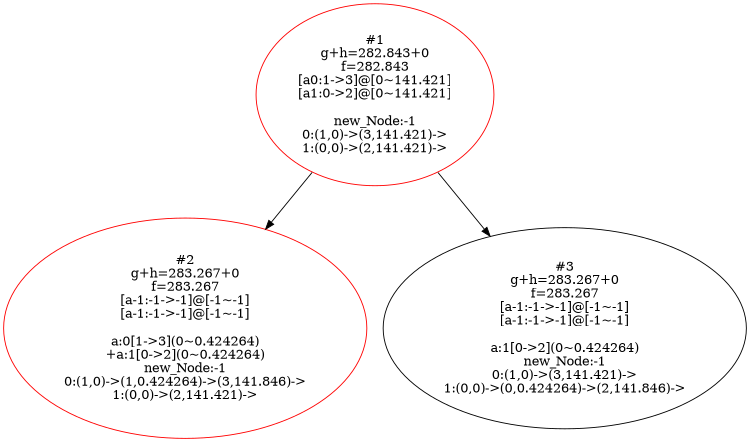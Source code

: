 digraph G {
size = "5,5";
center = true;
1 [label="#1
g+h=282.843+0
f=282.843
[a0:1->3]@[0~141.421]
[a1:0->2]@[0~141.421]

new_Node:-1
0:(1,0)->(3,141.421)->
1:(0,0)->(2,141.421)->
"]
2 [label="#2
g+h=283.267+0
f=283.267
[a-1:-1->-1]@[-1~-1]
[a-1:-1->-1]@[-1~-1]

a:0[1->3](0~0.424264)
+a:1[0->2](0~0.424264)
new_Node:-1
0:(1,0)->(1,0.424264)->(3,141.846)->
1:(0,0)->(2,141.421)->
"]
1 -> 2
3 [label="#3
g+h=283.267+0
f=283.267
[a-1:-1->-1]@[-1~-1]
[a-1:-1->-1]@[-1~-1]

a:1[0->2](0~0.424264)
new_Node:-1
0:(1,0)->(3,141.421)->
1:(0,0)->(0,0.424264)->(2,141.846)->
"]
1 -> 3
2 [color=red]
1 [color=red]
}
